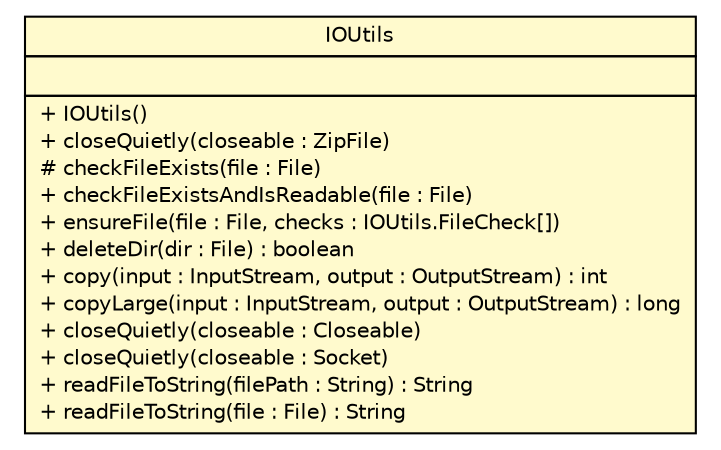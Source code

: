 #!/usr/local/bin/dot
#
# Class diagram 
# Generated by UMLGraph version R5_6 (http://www.umlgraph.org/)
#

digraph G {
	edge [fontname="Helvetica",fontsize=10,labelfontname="Helvetica",labelfontsize=10];
	node [fontname="Helvetica",fontsize=10,shape=plaintext];
	nodesep=0.25;
	ranksep=0.5;
	// sorcer.util.IOUtils
	c268539 [label=<<table title="sorcer.util.IOUtils" border="0" cellborder="1" cellspacing="0" cellpadding="2" port="p" bgcolor="lemonChiffon" href="./IOUtils.html">
		<tr><td><table border="0" cellspacing="0" cellpadding="1">
<tr><td align="center" balign="center"> IOUtils </td></tr>
		</table></td></tr>
		<tr><td><table border="0" cellspacing="0" cellpadding="1">
<tr><td align="left" balign="left">  </td></tr>
		</table></td></tr>
		<tr><td><table border="0" cellspacing="0" cellpadding="1">
<tr><td align="left" balign="left"> + IOUtils() </td></tr>
<tr><td align="left" balign="left"> + closeQuietly(closeable : ZipFile) </td></tr>
<tr><td align="left" balign="left"> # checkFileExists(file : File) </td></tr>
<tr><td align="left" balign="left"> + checkFileExistsAndIsReadable(file : File) </td></tr>
<tr><td align="left" balign="left"> + ensureFile(file : File, checks : IOUtils.FileCheck[]) </td></tr>
<tr><td align="left" balign="left"> + deleteDir(dir : File) : boolean </td></tr>
<tr><td align="left" balign="left"> + copy(input : InputStream, output : OutputStream) : int </td></tr>
<tr><td align="left" balign="left"> + copyLarge(input : InputStream, output : OutputStream) : long </td></tr>
<tr><td align="left" balign="left"> + closeQuietly(closeable : Closeable) </td></tr>
<tr><td align="left" balign="left"> + closeQuietly(closeable : Socket) </td></tr>
<tr><td align="left" balign="left"> + readFileToString(filePath : String) : String </td></tr>
<tr><td align="left" balign="left"> + readFileToString(file : File) : String </td></tr>
		</table></td></tr>
		</table>>, URL="./IOUtils.html", fontname="Helvetica", fontcolor="black", fontsize=10.0];
}

